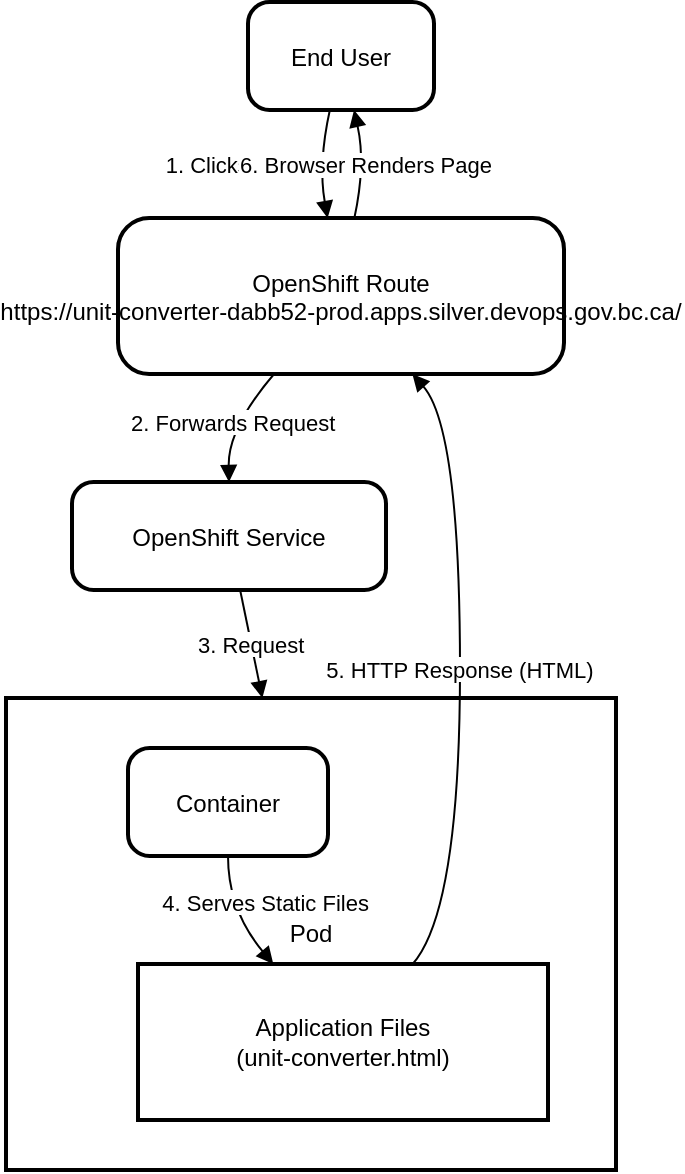 <mxfile version="27.2.0">
  <diagram name="Page-1" id="RoeMt7QxwKFrTWKcN7r6">
    <mxGraphModel dx="1226" dy="727" grid="1" gridSize="10" guides="1" tooltips="1" connect="1" arrows="1" fold="1" page="1" pageScale="1" pageWidth="850" pageHeight="1100" math="0" shadow="0">
      <root>
        <mxCell id="0" />
        <mxCell id="1" parent="0" />
        <mxCell id="4th-ts9sia6EQ9fb2ZEH-17" value="Pod" style="whiteSpace=wrap;strokeWidth=2;" vertex="1" parent="1">
          <mxGeometry x="180" y="448" width="305" height="236" as="geometry" />
        </mxCell>
        <mxCell id="4th-ts9sia6EQ9fb2ZEH-18" value="End User" style="rounded=1;arcSize=20;strokeWidth=2" vertex="1" parent="1">
          <mxGeometry x="301" y="100" width="93" height="54" as="geometry" />
        </mxCell>
        <mxCell id="4th-ts9sia6EQ9fb2ZEH-19" value="OpenShift Route &#xa; https://unit-converter-dabb52-prod.apps.silver.devops.gov.bc.ca/" style="rounded=1;arcSize=20;strokeWidth=2" vertex="1" parent="1">
          <mxGeometry x="236" y="208" width="223" height="78" as="geometry" />
        </mxCell>
        <mxCell id="4th-ts9sia6EQ9fb2ZEH-20" value="OpenShift Service" style="rounded=1;arcSize=20;strokeWidth=2" vertex="1" parent="1">
          <mxGeometry x="213" y="340" width="157" height="54" as="geometry" />
        </mxCell>
        <mxCell id="4th-ts9sia6EQ9fb2ZEH-21" value="Container" style="rounded=1;arcSize=20;strokeWidth=2" vertex="1" parent="1">
          <mxGeometry x="241" y="473" width="100" height="54" as="geometry" />
        </mxCell>
        <mxCell id="4th-ts9sia6EQ9fb2ZEH-22" value="Application Files &#xa; (unit-converter.html)" style="whiteSpace=wrap;strokeWidth=2;" vertex="1" parent="1">
          <mxGeometry x="246" y="581" width="205" height="78" as="geometry" />
        </mxCell>
        <mxCell id="4th-ts9sia6EQ9fb2ZEH-23" value="1. Clicks Link on External Page" style="curved=1;startArrow=none;endArrow=block;exitX=0.44;exitY=1;entryX=0.47;entryY=0;rounded=0;" edge="1" parent="1" source="4th-ts9sia6EQ9fb2ZEH-18" target="4th-ts9sia6EQ9fb2ZEH-19">
          <mxGeometry relative="1" as="geometry">
            <Array as="points">
              <mxPoint x="336" y="181" />
            </Array>
          </mxGeometry>
        </mxCell>
        <mxCell id="4th-ts9sia6EQ9fb2ZEH-24" value="2. Forwards Request" style="curved=1;startArrow=none;endArrow=block;exitX=0.35;exitY=1;entryX=0.5;entryY=0;rounded=0;" edge="1" parent="1" source="4th-ts9sia6EQ9fb2ZEH-19" target="4th-ts9sia6EQ9fb2ZEH-20">
          <mxGeometry relative="1" as="geometry">
            <Array as="points">
              <mxPoint x="291" y="313" />
            </Array>
          </mxGeometry>
        </mxCell>
        <mxCell id="4th-ts9sia6EQ9fb2ZEH-25" value="4. Serves Static Files" style="curved=1;startArrow=none;endArrow=block;exitX=0.5;exitY=1;entryX=0.33;entryY=0;rounded=0;" edge="1" parent="1" source="4th-ts9sia6EQ9fb2ZEH-21" target="4th-ts9sia6EQ9fb2ZEH-22">
          <mxGeometry x="0.162" y="17" relative="1" as="geometry">
            <Array as="points">
              <mxPoint x="291" y="554" />
            </Array>
            <mxPoint as="offset" />
          </mxGeometry>
        </mxCell>
        <mxCell id="4th-ts9sia6EQ9fb2ZEH-26" value="5. HTTP Response (HTML)" style="curved=1;startArrow=none;endArrow=block;exitX=0.67;exitY=0;entryX=0.66;entryY=1;rounded=0;" edge="1" parent="1" source="4th-ts9sia6EQ9fb2ZEH-22" target="4th-ts9sia6EQ9fb2ZEH-19">
          <mxGeometry relative="1" as="geometry">
            <Array as="points">
              <mxPoint x="407" y="554" />
              <mxPoint x="407" y="313" />
            </Array>
          </mxGeometry>
        </mxCell>
        <mxCell id="4th-ts9sia6EQ9fb2ZEH-27" value="6. Browser Renders Page" style="curved=1;startArrow=none;endArrow=block;exitX=0.53;exitY=0;entryX=0.57;entryY=1;rounded=0;" edge="1" parent="1" source="4th-ts9sia6EQ9fb2ZEH-19" target="4th-ts9sia6EQ9fb2ZEH-18">
          <mxGeometry relative="1" as="geometry">
            <Array as="points">
              <mxPoint x="360" y="181" />
            </Array>
          </mxGeometry>
        </mxCell>
        <mxCell id="4th-ts9sia6EQ9fb2ZEH-28" value="3. Request" style="curved=1;startArrow=none;endArrow=block;rounded=0;" edge="1" parent="1" source="4th-ts9sia6EQ9fb2ZEH-20" target="4th-ts9sia6EQ9fb2ZEH-17">
          <mxGeometry relative="1" as="geometry">
            <Array as="points" />
          </mxGeometry>
        </mxCell>
      </root>
    </mxGraphModel>
  </diagram>
</mxfile>
